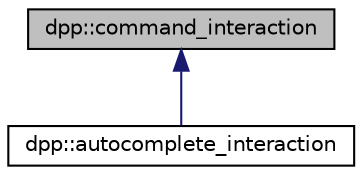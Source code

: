 digraph "dpp::command_interaction"
{
 // INTERACTIVE_SVG=YES
 // LATEX_PDF_SIZE
  bgcolor="transparent";
  edge [fontname="Helvetica",fontsize="10",labelfontname="Helvetica",labelfontsize="10"];
  node [fontname="Helvetica",fontsize="10",shape=record];
  Node1 [label="dpp::command_interaction",height=0.2,width=0.4,color="black", fillcolor="grey75", style="filled", fontcolor="black",tooltip="Details of a command within an interaction. This subobject represents the application command associa..."];
  Node1 -> Node2 [dir="back",color="midnightblue",fontsize="10",style="solid",fontname="Helvetica"];
  Node2 [label="dpp::autocomplete_interaction",height=0.2,width=0.4,color="black",URL="$structdpp_1_1autocomplete__interaction.html",tooltip="An auto complete interaction."];
}
